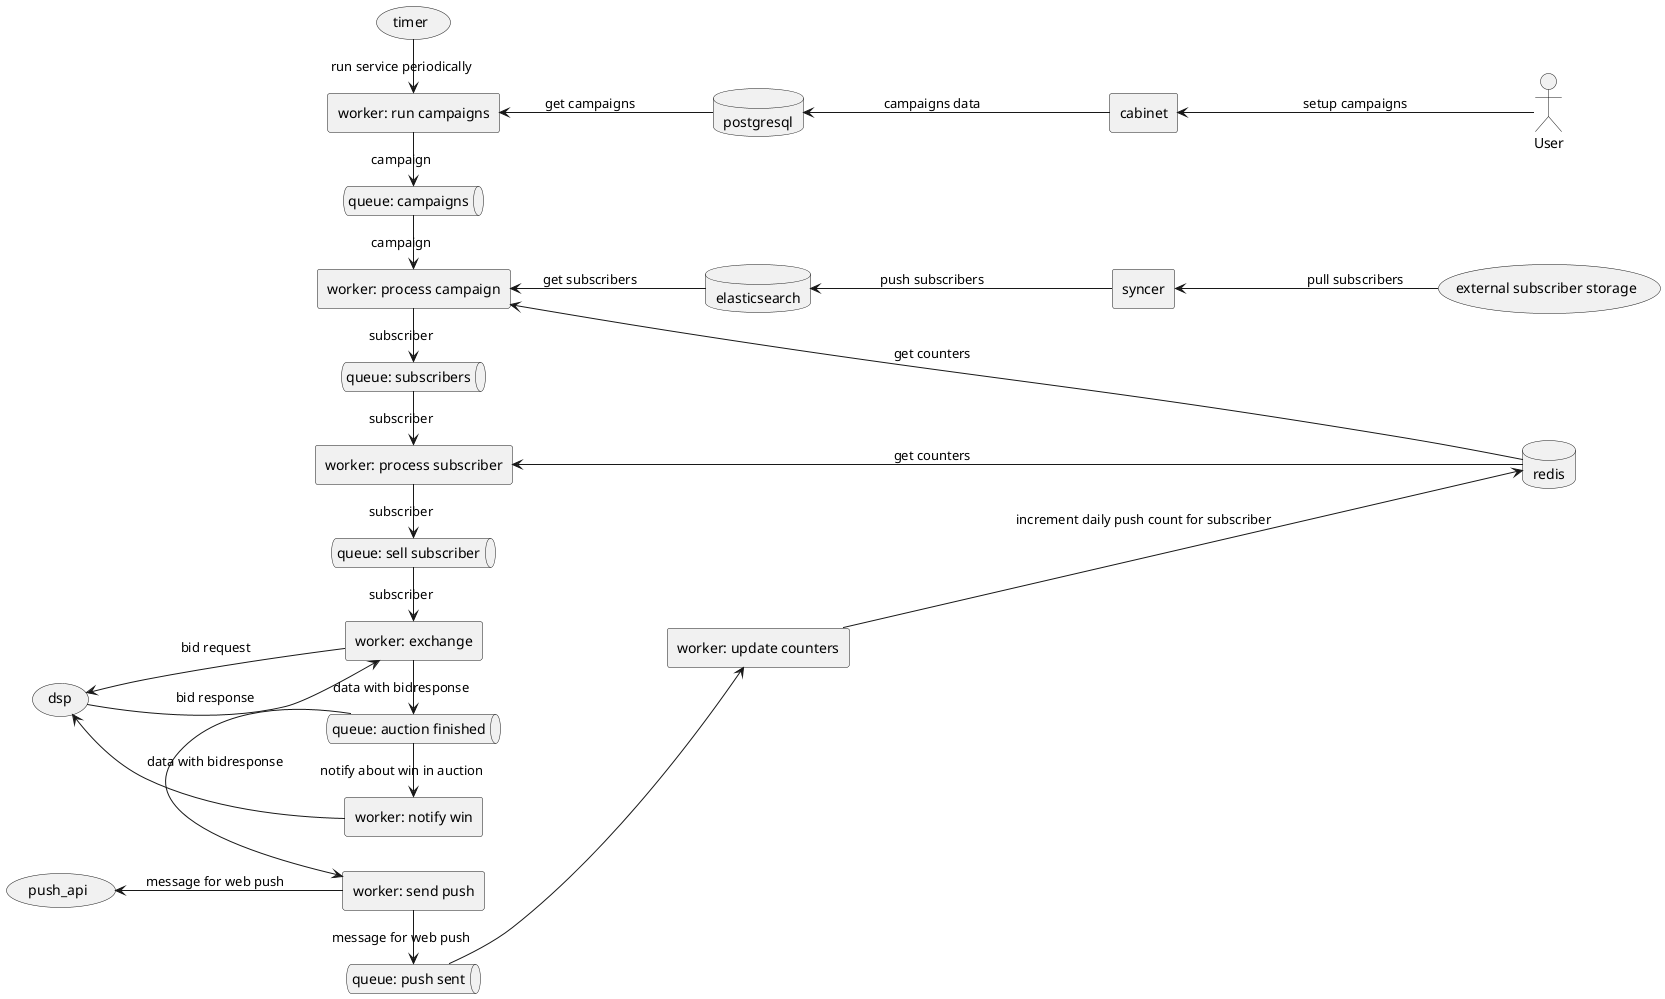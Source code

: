 @startuml

left to right direction

queue "queue: campaigns" as campaigns
queue "queue: subscribers" as subscribers
queue "queue: sell subscriber" as sell_sub
queue "queue: auction finished" as auc_fin
queue "queue: push sent" as push_sent
rectangle "worker: process campaign" as camp_proc
rectangle "worker: run campaigns" as camp_run
rectangle "worker: process subscriber" as sub_proc
rectangle syncer
database postgresql as pg
database elasticsearch as es
database redis
rectangle "worker: exchange" as x
usecase dsp
rectangle "worker: send push" as send_push
rectangle "worker: update counters" as counter
rectangle "worker: notify win" as win
usecase push_api
usecase timer
usecase "external subscriber storage" as ext_sub_stor
actor User
rectangle cabinet

timer -> camp_run: run service periodically
User -up-> cabinet: setup campaigns
cabinet -up-> pg: campaigns data
ext_sub_stor -up-> syncer: pull subscribers
syncer -up-> es: push subscribers
pg -up-> camp_run: get campaigns
camp_run -> campaigns: campaign
campaigns -> camp_proc: campaign
es -up-> camp_proc: get subscribers
redis -up-> camp_proc: get counters
camp_proc -> subscribers: subscriber
subscribers -> sub_proc: subscriber
redis -up-> sub_proc: get counters
sub_proc -> sell_sub: subscriber
sell_sub -> x: subscriber
x -up-> dsp: bid request
dsp -down-> x: bid response
x -> auc_fin: data with bidresponse
auc_fin -> send_push: data with bidresponse
auc_fin -> win: notify about win in auction
counter ---> redis: increment daily push count for subscriber
win -up-> dsp
send_push -up-> push_api: message for web push
send_push -> push_sent: message for web push
push_sent -down-> counter

@enduml
